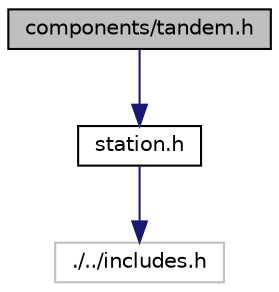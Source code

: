 digraph "components/tandem.h"
{
  edge [fontname="Helvetica",fontsize="10",labelfontname="Helvetica",labelfontsize="10"];
  node [fontname="Helvetica",fontsize="10",shape=record];
  Node0 [label="components/tandem.h",height=0.2,width=0.4,color="black", fillcolor="grey75", style="filled", fontcolor="black"];
  Node0 -> Node1 [color="midnightblue",fontsize="10",style="solid",fontname="Helvetica"];
  Node1 [label="station.h",height=0.2,width=0.4,color="black", fillcolor="white", style="filled",URL="$station_8h.html"];
  Node1 -> Node2 [color="midnightblue",fontsize="10",style="solid",fontname="Helvetica"];
  Node2 [label="./../includes.h",height=0.2,width=0.4,color="grey75", fillcolor="white", style="filled"];
}
